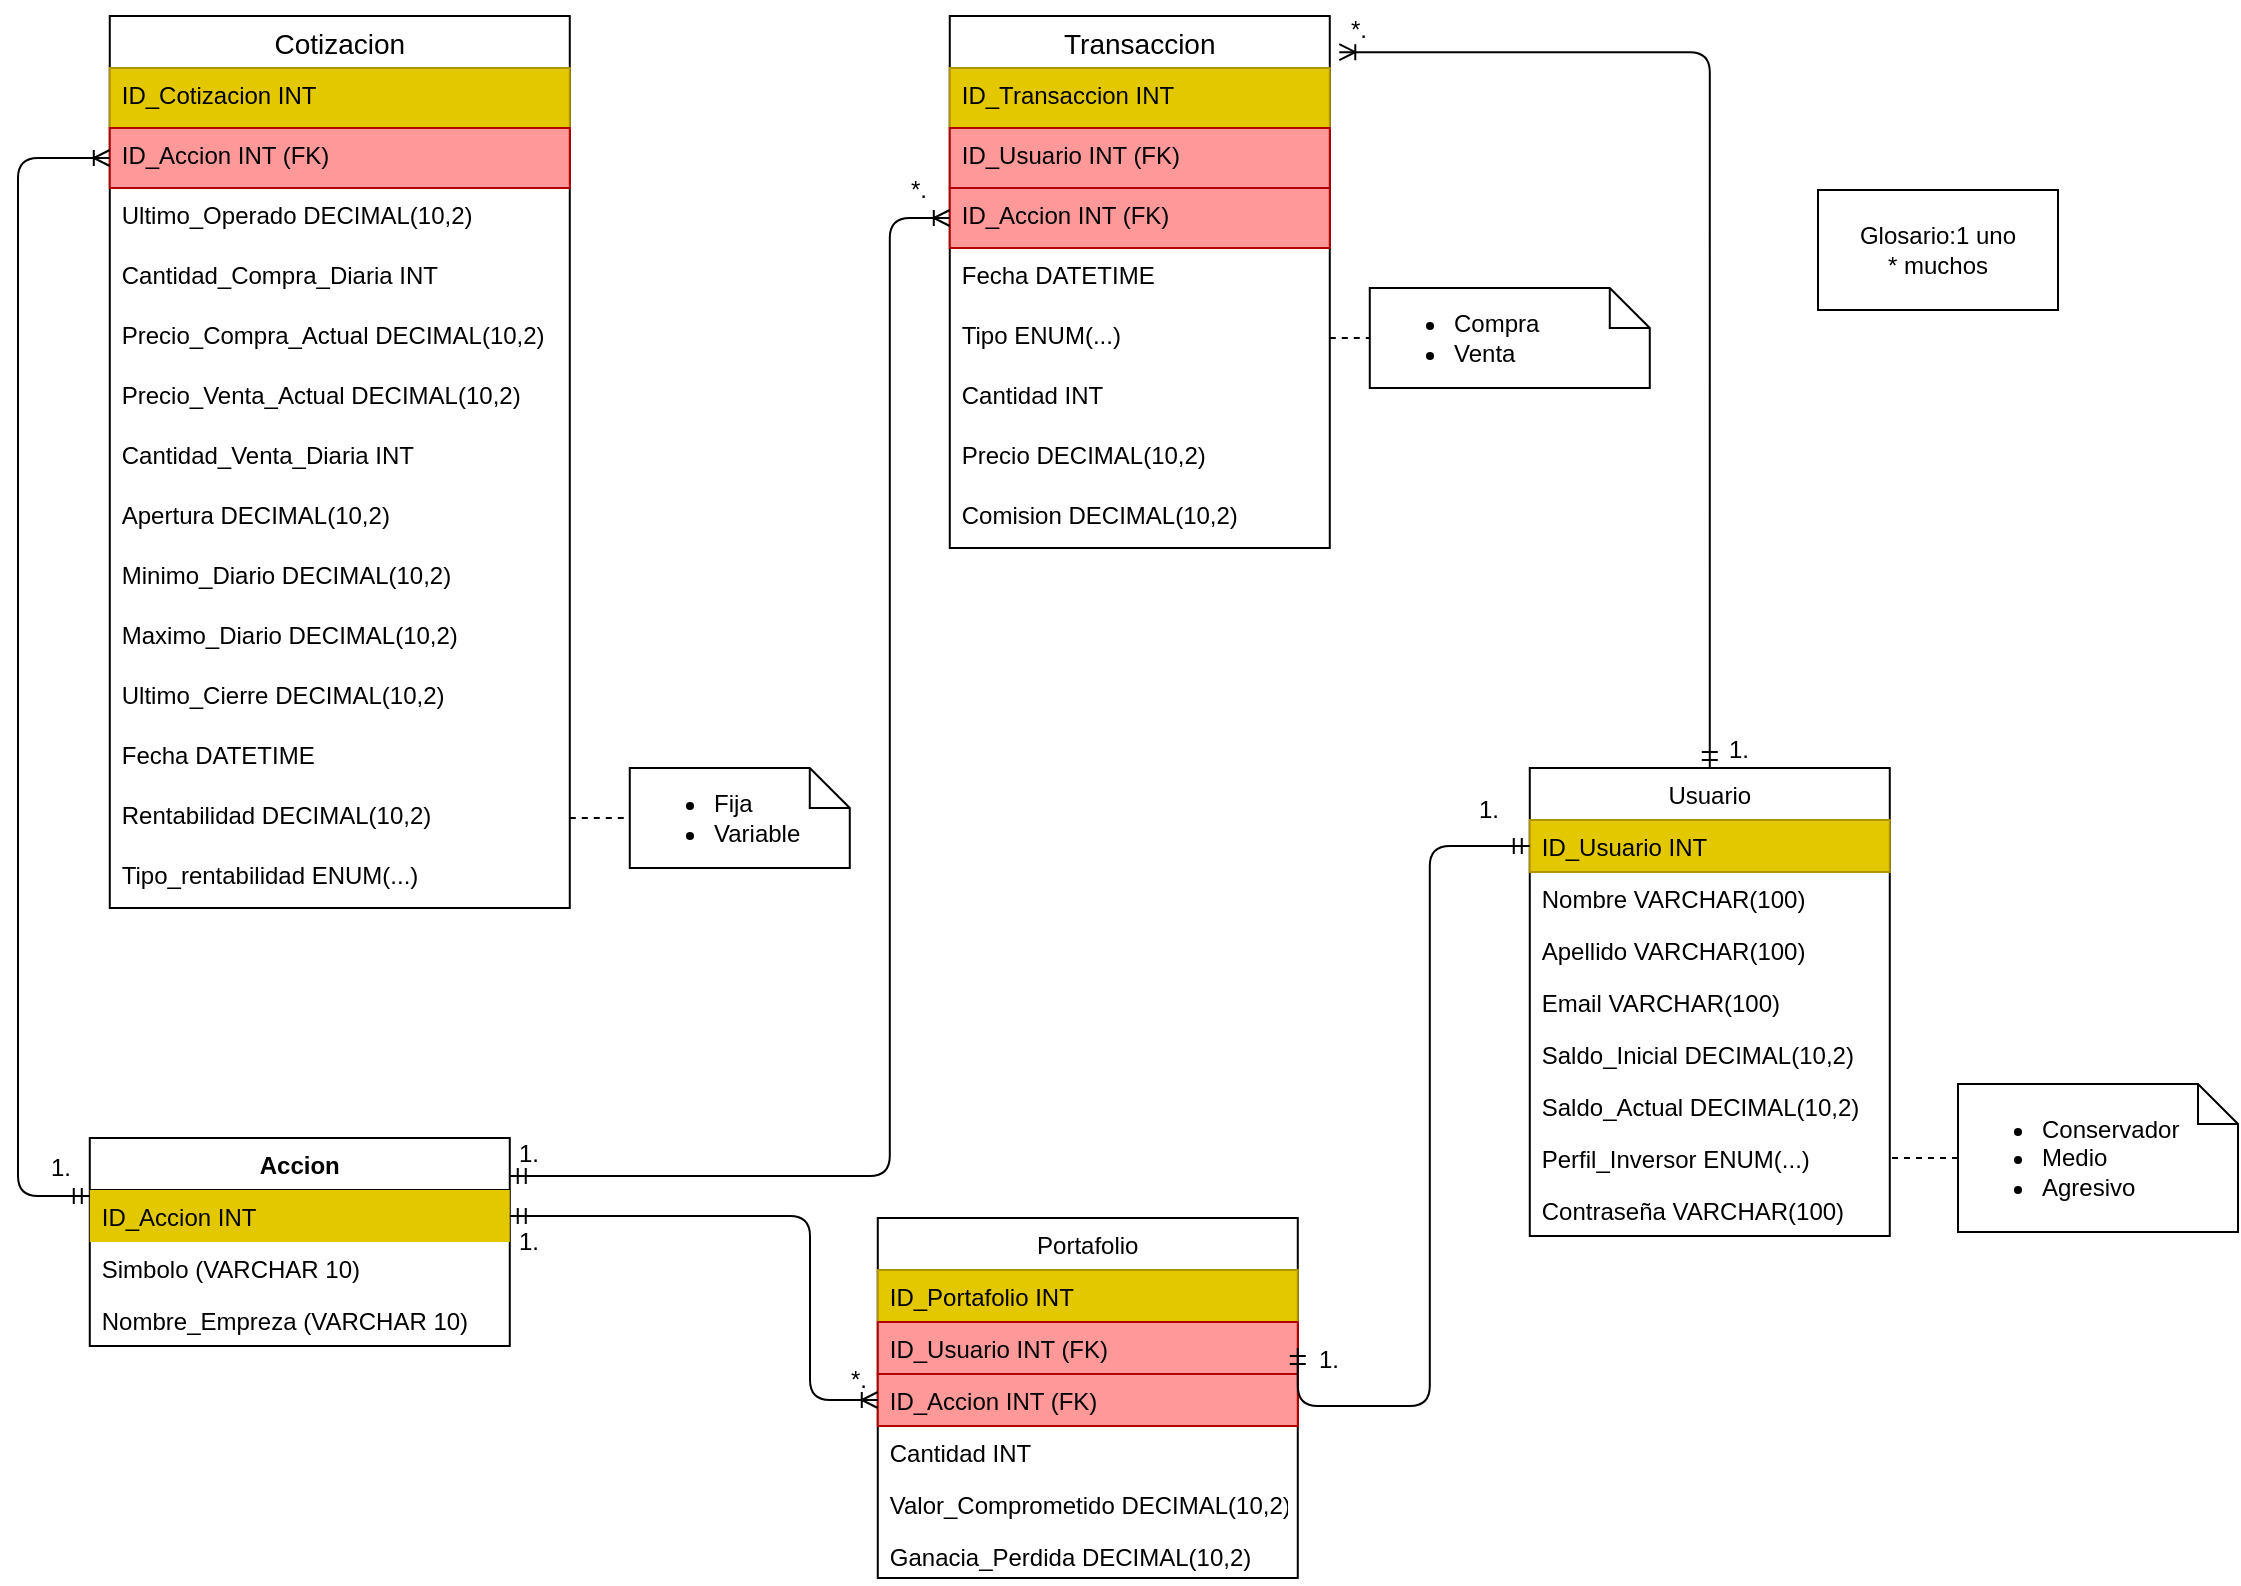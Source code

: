 <mxfile>
    <diagram id="0oqRgSghkAgT4cs2kEvX" name="Broker13">
        <mxGraphModel dx="1746" dy="349" grid="1" gridSize="10" guides="1" tooltips="1" connect="1" arrows="1" fold="1" page="1" pageScale="1" pageWidth="1169" pageHeight="827" math="0" shadow="0">
            <root>
                <mxCell id="0"/>
                <mxCell id="1" parent="0"/>
                <mxCell id="2" value="Portafolio" style="swimlane;fontStyle=0;childLayout=stackLayout;horizontal=1;startSize=26;fillColor=default;horizontalStack=0;resizeParent=1;resizeParentMax=0;resizeLast=0;collapsible=1;marginBottom=0;" parent="1" vertex="1">
                    <mxGeometry x="-710.11" y="624" width="210" height="180" as="geometry"/>
                </mxCell>
                <mxCell id="3" value="ID_Portafolio INT" style="text;strokeColor=#B09500;fillColor=#e3c800;align=left;verticalAlign=top;spacingLeft=4;spacingRight=4;overflow=hidden;rotatable=0;points=[[0,0.5],[1,0.5]];portConstraint=eastwest;fontColor=#000000;" parent="2" vertex="1">
                    <mxGeometry y="26" width="210" height="26" as="geometry"/>
                </mxCell>
                <mxCell id="4" value="ID_Usuario INT (FK)" style="text;strokeColor=#B20000;fillColor=#FF9999;align=left;verticalAlign=top;spacingLeft=4;spacingRight=4;overflow=hidden;rotatable=0;points=[[0,0.5],[1,0.5]];portConstraint=eastwest;fontColor=#000000;" parent="2" vertex="1">
                    <mxGeometry y="52" width="210" height="26" as="geometry"/>
                </mxCell>
                <mxCell id="92" value="ID_Accion INT (FK)" style="text;strokeColor=#B20000;fillColor=#FF9999;align=left;verticalAlign=top;spacingLeft=4;spacingRight=4;overflow=hidden;rotatable=0;points=[[0,0.5],[1,0.5]];portConstraint=eastwest;fontColor=#000000;" parent="2" vertex="1">
                    <mxGeometry y="78" width="210" height="26" as="geometry"/>
                </mxCell>
                <mxCell id="6" value="Cantidad INT" style="text;strokeColor=none;fillColor=none;align=left;verticalAlign=top;spacingLeft=4;spacingRight=4;overflow=hidden;rotatable=0;points=[[0,0.5],[1,0.5]];portConstraint=eastwest;" parent="2" vertex="1">
                    <mxGeometry y="104" width="210" height="26" as="geometry"/>
                </mxCell>
                <mxCell id="7" value="Valor_Comprometido DECIMAL(10,2)" style="text;strokeColor=none;fillColor=none;align=left;verticalAlign=top;spacingLeft=4;spacingRight=4;overflow=hidden;rotatable=0;points=[[0,0.5],[1,0.5]];portConstraint=eastwest;" parent="2" vertex="1">
                    <mxGeometry y="130" width="210" height="26" as="geometry"/>
                </mxCell>
                <mxCell id="8" value="Ganacia_Perdida DECIMAL(10,2)" style="text;strokeColor=none;fillColor=none;align=left;verticalAlign=top;spacingLeft=4;spacingRight=4;overflow=hidden;rotatable=0;points=[[0,0.5],[1,0.5]];portConstraint=eastwest;" parent="2" vertex="1">
                    <mxGeometry y="156" width="210" height="24" as="geometry"/>
                </mxCell>
                <mxCell id="9" value="Usuario" style="swimlane;fontStyle=0;childLayout=stackLayout;horizontal=1;startSize=26;fillColor=default;horizontalStack=0;resizeParent=1;resizeParentMax=0;resizeLast=0;collapsible=1;marginBottom=0;direction=east;" parent="1" vertex="1">
                    <mxGeometry x="-384.11" y="399" width="180" height="234" as="geometry"/>
                </mxCell>
                <mxCell id="10" value="ID_Usuario INT" style="text;strokeColor=#B09500;fillColor=#e3c800;align=left;verticalAlign=top;spacingLeft=4;spacingRight=4;overflow=hidden;rotatable=0;points=[[0,0.5],[1,0.5]];portConstraint=eastwest;fontColor=#000000;" parent="9" vertex="1">
                    <mxGeometry y="26" width="180" height="26" as="geometry"/>
                </mxCell>
                <mxCell id="11" value="Nombre VARCHAR(100)" style="text;strokeColor=none;fillColor=none;align=left;verticalAlign=top;spacingLeft=4;spacingRight=4;overflow=hidden;rotatable=0;points=[[0,0.5],[1,0.5]];portConstraint=eastwest;" parent="9" vertex="1">
                    <mxGeometry y="52" width="180" height="26" as="geometry"/>
                </mxCell>
                <mxCell id="63" value="Apellido VARCHAR(100)&#10;" style="text;strokeColor=none;fillColor=none;align=left;verticalAlign=top;spacingLeft=4;spacingRight=4;overflow=hidden;rotatable=0;points=[[0,0.5],[1,0.5]];portConstraint=eastwest;" parent="9" vertex="1">
                    <mxGeometry y="78" width="180" height="26" as="geometry"/>
                </mxCell>
                <mxCell id="12" value="Email VARCHAR(100)" style="text;strokeColor=none;fillColor=none;align=left;verticalAlign=top;spacingLeft=4;spacingRight=4;overflow=hidden;rotatable=0;points=[[0,0.5],[1,0.5]];portConstraint=eastwest;" parent="9" vertex="1">
                    <mxGeometry y="104" width="180" height="26" as="geometry"/>
                </mxCell>
                <mxCell id="13" value="Saldo_Inicial DECIMAL(10,2)" style="text;strokeColor=none;fillColor=none;align=left;verticalAlign=top;spacingLeft=4;spacingRight=4;overflow=hidden;rotatable=0;points=[[0,0.5],[1,0.5]];portConstraint=eastwest;" parent="9" vertex="1">
                    <mxGeometry y="130" width="180" height="26" as="geometry"/>
                </mxCell>
                <mxCell id="93" value="Saldo_Actual DECIMAL(10,2)" style="text;strokeColor=none;fillColor=none;align=left;verticalAlign=top;spacingLeft=4;spacingRight=4;overflow=hidden;rotatable=0;points=[[0,0.5],[1,0.5]];portConstraint=eastwest;" parent="9" vertex="1">
                    <mxGeometry y="156" width="180" height="26" as="geometry"/>
                </mxCell>
                <mxCell id="94" value="Perfil_Inversor ENUM(...)" style="text;strokeColor=none;fillColor=none;align=left;verticalAlign=top;spacingLeft=4;spacingRight=4;overflow=hidden;rotatable=0;points=[[0,0.5],[1,0.5]];portConstraint=eastwest;" parent="9" vertex="1">
                    <mxGeometry y="182" width="180" height="26" as="geometry"/>
                </mxCell>
                <mxCell id="124" value="Contraseña VARCHAR(100)" style="text;strokeColor=none;fillColor=none;align=left;verticalAlign=top;spacingLeft=4;spacingRight=4;overflow=hidden;rotatable=0;points=[[0,0.5],[1,0.5]];portConstraint=eastwest;" vertex="1" parent="9">
                    <mxGeometry y="208" width="180" height="26" as="geometry"/>
                </mxCell>
                <mxCell id="30" value="" style="edgeStyle=orthogonalEdgeStyle;fontSize=12;html=1;endArrow=ERmandOne;startArrow=ERmandOne;exitX=0;exitY=0.5;exitDx=0;exitDy=0;entryX=1;entryY=0.5;entryDx=0;entryDy=0;endFill=0;" parent="1" source="10" target="4" edge="1">
                    <mxGeometry width="100" height="100" relative="1" as="geometry">
                        <mxPoint x="-675.11" y="203" as="sourcePoint"/>
                        <mxPoint x="-525.11" y="33" as="targetPoint"/>
                        <Array as="points">
                            <mxPoint x="-434.11" y="438"/>
                            <mxPoint x="-434.11" y="718"/>
                        </Array>
                    </mxGeometry>
                </mxCell>
                <mxCell id="31" value="Cotizacion" style="swimlane;fontStyle=0;childLayout=stackLayout;horizontal=1;startSize=26;horizontalStack=0;resizeParent=1;resizeParentMax=0;resizeLast=0;collapsible=1;marginBottom=0;align=center;fontSize=14;" parent="1" vertex="1">
                    <mxGeometry x="-1094.11" y="23" width="230" height="446" as="geometry"/>
                </mxCell>
                <mxCell id="32" value="ID_Cotizacion INT" style="text;strokeColor=#B09500;fillColor=#e3c800;spacingLeft=4;spacingRight=4;overflow=hidden;rotatable=0;points=[[0,0.5],[1,0.5]];portConstraint=eastwest;fontSize=12;fontColor=#000000;" parent="31" vertex="1">
                    <mxGeometry y="26" width="230" height="30" as="geometry"/>
                </mxCell>
                <mxCell id="33" value="ID_Accion INT (FK)" style="text;strokeColor=#B20000;fillColor=#FF9999;spacingLeft=4;spacingRight=4;overflow=hidden;rotatable=0;points=[[0,0.5],[1,0.5]];portConstraint=eastwest;fontSize=12;fontColor=#000000;" parent="31" vertex="1">
                    <mxGeometry y="56" width="230" height="30" as="geometry"/>
                </mxCell>
                <mxCell id="34" value="Ultimo_Operado DECIMAL(10,2)" style="text;strokeColor=none;fillColor=none;spacingLeft=4;spacingRight=4;overflow=hidden;rotatable=0;points=[[0,0.5],[1,0.5]];portConstraint=eastwest;fontSize=12;" parent="31" vertex="1">
                    <mxGeometry y="86" width="230" height="30" as="geometry"/>
                </mxCell>
                <mxCell id="35" value="Cantidad_Compra_Diaria INT" style="text;strokeColor=none;fillColor=none;spacingLeft=4;spacingRight=4;overflow=hidden;rotatable=0;points=[[0,0.5],[1,0.5]];portConstraint=eastwest;fontSize=12;" parent="31" vertex="1">
                    <mxGeometry y="116" width="230" height="30" as="geometry"/>
                </mxCell>
                <mxCell id="38" value="Precio_Compra_Actual DECIMAL(10,2)" style="text;strokeColor=none;fillColor=none;spacingLeft=4;spacingRight=4;overflow=hidden;rotatable=0;points=[[0,0.5],[1,0.5]];portConstraint=eastwest;fontSize=12;" parent="31" vertex="1">
                    <mxGeometry y="146" width="230" height="30" as="geometry"/>
                </mxCell>
                <mxCell id="37" value="Precio_Venta_Actual DECIMAL(10,2)" style="text;strokeColor=none;fillColor=none;spacingLeft=4;spacingRight=4;overflow=hidden;rotatable=0;points=[[0,0.5],[1,0.5]];portConstraint=eastwest;fontSize=12;" parent="31" vertex="1">
                    <mxGeometry y="176" width="230" height="30" as="geometry"/>
                </mxCell>
                <mxCell id="36" value="Cantidad_Venta_Diaria INT" style="text;strokeColor=none;fillColor=none;spacingLeft=4;spacingRight=4;overflow=hidden;rotatable=0;points=[[0,0.5],[1,0.5]];portConstraint=eastwest;fontSize=12;" parent="31" vertex="1">
                    <mxGeometry y="206" width="230" height="30" as="geometry"/>
                </mxCell>
                <mxCell id="41" value="Apertura DECIMAL(10,2) " style="text;strokeColor=none;fillColor=none;spacingLeft=4;spacingRight=4;overflow=hidden;rotatable=0;points=[[0,0.5],[1,0.5]];portConstraint=eastwest;fontSize=12;" parent="31" vertex="1">
                    <mxGeometry y="236" width="230" height="30" as="geometry"/>
                </mxCell>
                <mxCell id="40" value="Minimo_Diario DECIMAL(10,2)" style="text;strokeColor=none;fillColor=none;spacingLeft=4;spacingRight=4;overflow=hidden;rotatable=0;points=[[0,0.5],[1,0.5]];portConstraint=eastwest;fontSize=12;" parent="31" vertex="1">
                    <mxGeometry y="266" width="230" height="30" as="geometry"/>
                </mxCell>
                <mxCell id="42" value="Maximo_Diario DECIMAL(10,2)" style="text;strokeColor=none;fillColor=none;spacingLeft=4;spacingRight=4;overflow=hidden;rotatable=0;points=[[0,0.5],[1,0.5]];portConstraint=eastwest;fontSize=12;" parent="31" vertex="1">
                    <mxGeometry y="296" width="230" height="30" as="geometry"/>
                </mxCell>
                <mxCell id="39" value="Ultimo_Cierre DECIMAL(10,2)" style="text;strokeColor=none;fillColor=none;spacingLeft=4;spacingRight=4;overflow=hidden;rotatable=0;points=[[0,0.5],[1,0.5]];portConstraint=eastwest;fontSize=12;" parent="31" vertex="1">
                    <mxGeometry y="326" width="230" height="30" as="geometry"/>
                </mxCell>
                <mxCell id="ST5qJPThKV6TzF7BiZBI-119" value="Fecha DATETIME" style="text;strokeColor=none;fillColor=none;spacingLeft=4;spacingRight=4;overflow=hidden;rotatable=0;points=[[0,0.5],[1,0.5]];portConstraint=eastwest;fontSize=12;" parent="31" vertex="1">
                    <mxGeometry y="356" width="230" height="30" as="geometry"/>
                </mxCell>
                <mxCell id="ST5qJPThKV6TzF7BiZBI-120" value="Rentabilidad DECIMAL(10,2)" style="text;strokeColor=none;fillColor=none;spacingLeft=4;spacingRight=4;overflow=hidden;rotatable=0;points=[[0,0.5],[1,0.5]];portConstraint=eastwest;fontSize=12;" parent="31" vertex="1">
                    <mxGeometry y="386" width="230" height="30" as="geometry"/>
                </mxCell>
                <mxCell id="ST5qJPThKV6TzF7BiZBI-113" value="Tipo_rentabilidad ENUM(...)" style="text;strokeColor=none;fillColor=none;spacingLeft=4;spacingRight=4;overflow=hidden;rotatable=0;points=[[0,0.5],[1,0.5]];portConstraint=eastwest;fontSize=12;" parent="31" vertex="1">
                    <mxGeometry y="416" width="230" height="30" as="geometry"/>
                </mxCell>
                <mxCell id="48" value="Transaccion" style="swimlane;fontStyle=0;childLayout=stackLayout;horizontal=1;startSize=26;horizontalStack=0;resizeParent=1;resizeParentMax=0;resizeLast=0;collapsible=1;marginBottom=0;align=center;fontSize=14;fillColor=default;" parent="1" vertex="1">
                    <mxGeometry x="-674.11" y="23" width="190" height="266" as="geometry"/>
                </mxCell>
                <mxCell id="49" value="ID_Transaccion INT" style="text;strokeColor=#B09500;fillColor=#e3c800;spacingLeft=4;spacingRight=4;overflow=hidden;rotatable=0;points=[[0,0.5],[1,0.5]];portConstraint=eastwest;fontSize=12;fontColor=#000000;" parent="48" vertex="1">
                    <mxGeometry y="26" width="190" height="30" as="geometry"/>
                </mxCell>
                <mxCell id="50" value="ID_Usuario INT (FK)" style="text;strokeColor=#B20000;fillColor=#FF9999;spacingLeft=4;spacingRight=4;overflow=hidden;rotatable=0;points=[[0,0.5],[1,0.5]];portConstraint=eastwest;fontSize=12;fontColor=#000000;" parent="48" vertex="1">
                    <mxGeometry y="56" width="190" height="30" as="geometry"/>
                </mxCell>
                <mxCell id="51" value="ID_Accion INT (FK)" style="text;strokeColor=#B20000;fillColor=#FF9999;spacingLeft=4;spacingRight=4;overflow=hidden;rotatable=0;points=[[0,0.5],[1,0.5]];portConstraint=eastwest;fontSize=12;fontColor=#000000;" parent="48" vertex="1">
                    <mxGeometry y="86" width="190" height="30" as="geometry"/>
                </mxCell>
                <mxCell id="54" value="Fecha DATETIME" style="text;strokeColor=none;fillColor=none;spacingLeft=4;spacingRight=4;overflow=hidden;rotatable=0;points=[[0,0.5],[1,0.5]];portConstraint=eastwest;fontSize=12;" parent="48" vertex="1">
                    <mxGeometry y="116" width="190" height="30" as="geometry"/>
                </mxCell>
                <mxCell id="55" value="Tipo ENUM(...)" style="text;strokeColor=none;fillColor=none;spacingLeft=4;spacingRight=4;overflow=hidden;rotatable=0;points=[[0,0.5],[1,0.5]];portConstraint=eastwest;fontSize=12;" parent="48" vertex="1">
                    <mxGeometry y="146" width="190" height="30" as="geometry"/>
                </mxCell>
                <mxCell id="52" value="Cantidad INT" style="text;strokeColor=none;fillColor=none;spacingLeft=4;spacingRight=4;overflow=hidden;rotatable=0;points=[[0,0.5],[1,0.5]];portConstraint=eastwest;fontSize=12;" parent="48" vertex="1">
                    <mxGeometry y="176" width="190" height="30" as="geometry"/>
                </mxCell>
                <mxCell id="95" value="Precio DECIMAL(10,2)" style="text;strokeColor=none;fillColor=none;spacingLeft=4;spacingRight=4;overflow=hidden;rotatable=0;points=[[0,0.5],[1,0.5]];portConstraint=eastwest;fontSize=12;" parent="48" vertex="1">
                    <mxGeometry y="206" width="190" height="30" as="geometry"/>
                </mxCell>
                <mxCell id="96" value="Comision DECIMAL(10,2)" style="text;strokeColor=none;fillColor=none;spacingLeft=4;spacingRight=4;overflow=hidden;rotatable=0;points=[[0,0.5],[1,0.5]];portConstraint=eastwest;fontSize=12;" parent="48" vertex="1">
                    <mxGeometry y="236" width="190" height="30" as="geometry"/>
                </mxCell>
                <mxCell id="56" value="" style="fontSize=12;html=1;endArrow=ERoneToMany;startArrow=ERmandOne;edgeStyle=orthogonalEdgeStyle;exitX=0.5;exitY=0;exitDx=0;exitDy=0;entryX=1.025;entryY=0.068;entryDx=0;entryDy=0;entryPerimeter=0;" parent="1" source="9" target="48" edge="1">
                    <mxGeometry width="100" height="100" relative="1" as="geometry">
                        <mxPoint x="-565.11" y="348" as="sourcePoint"/>
                        <mxPoint x="-455.11" y="463" as="targetPoint"/>
                        <Array as="points">
                            <mxPoint x="-294.11" y="41"/>
                        </Array>
                    </mxGeometry>
                </mxCell>
                <mxCell id="75" value="Accion" style="swimlane;fontStyle=1;align=center;verticalAlign=top;childLayout=stackLayout;horizontal=1;startSize=26;horizontalStack=0;resizeParent=1;resizeParentMax=0;resizeLast=0;collapsible=1;marginBottom=0;" parent="1" vertex="1">
                    <mxGeometry x="-1104.11" y="584" width="210" height="104" as="geometry"/>
                </mxCell>
                <mxCell id="76" value="ID_Accion INT" style="text;strokeColor=none;fillColor=#e3c800;align=left;verticalAlign=top;spacingLeft=4;spacingRight=4;overflow=hidden;rotatable=0;points=[[0,0.5],[1,0.5]];portConstraint=eastwest;fontColor=#050505;" parent="75" vertex="1">
                    <mxGeometry y="26" width="210" height="26" as="geometry"/>
                </mxCell>
                <mxCell id="81" value="Simbolo (VARCHAR 10)" style="text;strokeColor=none;fillColor=none;align=left;verticalAlign=top;spacingLeft=4;spacingRight=4;overflow=hidden;rotatable=0;points=[[0,0.5],[1,0.5]];portConstraint=eastwest;" parent="75" vertex="1">
                    <mxGeometry y="52" width="210" height="26" as="geometry"/>
                </mxCell>
                <mxCell id="109" value="Nombre_Empreza (VARCHAR 10)" style="text;strokeColor=none;fillColor=none;align=left;verticalAlign=top;spacingLeft=4;spacingRight=4;overflow=hidden;rotatable=0;points=[[0,0.5],[1,0.5]];portConstraint=eastwest;" parent="75" vertex="1">
                    <mxGeometry y="78" width="210" height="26" as="geometry"/>
                </mxCell>
                <mxCell id="102" value="" style="fontSize=12;html=1;endArrow=ERoneToMany;startArrow=ERmandOne;edgeStyle=orthogonalEdgeStyle;entryX=0;entryY=0.5;entryDx=0;entryDy=0;" parent="1" target="51" edge="1">
                    <mxGeometry width="100" height="100" relative="1" as="geometry">
                        <mxPoint x="-894.11" y="603" as="sourcePoint"/>
                        <mxPoint x="-364.11" y="593" as="targetPoint"/>
                        <Array as="points">
                            <mxPoint x="-704.11" y="603"/>
                            <mxPoint x="-704.11" y="124"/>
                        </Array>
                    </mxGeometry>
                </mxCell>
                <mxCell id="107" value="" style="fontSize=12;html=1;endArrow=ERoneToMany;startArrow=ERmandOne;edgeStyle=orthogonalEdgeStyle;entryX=0;entryY=0.5;entryDx=0;entryDy=0;" parent="1" target="92" edge="1">
                    <mxGeometry width="100" height="100" relative="1" as="geometry">
                        <mxPoint x="-894.11" y="623" as="sourcePoint"/>
                        <mxPoint x="-745.11" y="33" as="targetPoint"/>
                        <Array as="points">
                            <mxPoint x="-744" y="623"/>
                            <mxPoint x="-744" y="715"/>
                        </Array>
                    </mxGeometry>
                </mxCell>
                <mxCell id="108" value="" style="fontSize=12;html=1;endArrow=ERoneToMany;startArrow=ERmandOne;edgeStyle=orthogonalEdgeStyle;entryX=0;entryY=0.5;entryDx=0;entryDy=0;" parent="1" target="33" edge="1">
                    <mxGeometry width="100" height="100" relative="1" as="geometry">
                        <mxPoint x="-1104.11" y="613" as="sourcePoint"/>
                        <mxPoint x="-455.11" y="23" as="targetPoint"/>
                        <Array as="points">
                            <mxPoint x="-1140" y="613"/>
                            <mxPoint x="-1140" y="94"/>
                        </Array>
                    </mxGeometry>
                </mxCell>
                <mxCell id="R_Kpf6Vsv6gGEii1WJ3v-108" value="&lt;ul&gt;&lt;li&gt;&lt;span style=&quot;background-color: initial;&quot;&gt;Fija&lt;/span&gt;&lt;/li&gt;&lt;li&gt;&lt;span style=&quot;background-color: initial;&quot;&gt;Variable&lt;/span&gt;&lt;/li&gt;&lt;/ul&gt;" style="shape=note;size=20;whiteSpace=wrap;html=1;align=left;" parent="1" vertex="1">
                    <mxGeometry x="-834.11" y="399" width="110" height="50" as="geometry"/>
                </mxCell>
                <mxCell id="R_Kpf6Vsv6gGEii1WJ3v-109" style="edgeStyle=orthogonalEdgeStyle;rounded=0;orthogonalLoop=1;jettySize=auto;html=1;exitX=1;exitY=0.5;exitDx=0;exitDy=0;entryX=0;entryY=0.5;entryDx=0;entryDy=0;entryPerimeter=0;dashed=1;endArrow=none;endFill=0;" parent="1" source="ST5qJPThKV6TzF7BiZBI-120" target="R_Kpf6Vsv6gGEii1WJ3v-108" edge="1">
                    <mxGeometry relative="1" as="geometry"/>
                </mxCell>
                <mxCell id="R_Kpf6Vsv6gGEii1WJ3v-110" value="&lt;ul&gt;&lt;li&gt;Conservador&lt;/li&gt;&lt;li&gt;Medio&lt;/li&gt;&lt;li&gt;Agresivo&lt;/li&gt;&lt;/ul&gt;" style="shape=note;size=20;whiteSpace=wrap;html=1;align=left;" parent="1" vertex="1">
                    <mxGeometry x="-170" y="557" width="140" height="74" as="geometry"/>
                </mxCell>
                <mxCell id="R_Kpf6Vsv6gGEii1WJ3v-111" style="edgeStyle=orthogonalEdgeStyle;rounded=0;orthogonalLoop=1;jettySize=auto;html=1;entryX=1;entryY=0.5;entryDx=0;entryDy=0;dashed=1;endArrow=none;endFill=0;exitX=0;exitY=0.5;exitDx=0;exitDy=0;exitPerimeter=0;" parent="1" source="R_Kpf6Vsv6gGEii1WJ3v-110" target="94" edge="1">
                    <mxGeometry relative="1" as="geometry">
                        <mxPoint x="15.89" y="593" as="sourcePoint"/>
                        <mxPoint x="-164.11" y="424" as="targetPoint"/>
                        <Array as="points">
                            <mxPoint x="-170" y="594"/>
                            <mxPoint x="-170" y="594"/>
                        </Array>
                    </mxGeometry>
                </mxCell>
                <mxCell id="R_Kpf6Vsv6gGEii1WJ3v-112" value="&lt;ul&gt;&lt;li&gt;Compra&lt;/li&gt;&lt;li&gt;Venta&lt;/li&gt;&lt;/ul&gt;" style="shape=note;size=20;whiteSpace=wrap;html=1;align=left;" parent="1" vertex="1">
                    <mxGeometry x="-464.11" y="159" width="140" height="50" as="geometry"/>
                </mxCell>
                <mxCell id="R_Kpf6Vsv6gGEii1WJ3v-113" style="edgeStyle=orthogonalEdgeStyle;rounded=0;orthogonalLoop=1;jettySize=auto;html=1;exitX=1;exitY=0.5;exitDx=0;exitDy=0;entryX=0;entryY=0.5;entryDx=0;entryDy=0;entryPerimeter=0;dashed=1;endArrow=none;endFill=0;" parent="1" source="55" target="R_Kpf6Vsv6gGEii1WJ3v-112" edge="1">
                    <mxGeometry relative="1" as="geometry"/>
                </mxCell>
                <mxCell id="110" value="1." style="text;html=1;align=center;verticalAlign=middle;resizable=0;points=[];autosize=1;strokeColor=none;fillColor=none;" parent="1" vertex="1">
                    <mxGeometry x="-295" y="375" width="30" height="30" as="geometry"/>
                </mxCell>
                <mxCell id="111" value="*." style="text;html=1;align=center;verticalAlign=middle;resizable=0;points=[];autosize=1;strokeColor=none;fillColor=none;" parent="1" vertex="1">
                    <mxGeometry x="-485" y="15" width="30" height="30" as="geometry"/>
                </mxCell>
                <mxCell id="112" value="Glosario:1 uno&lt;br&gt;* muchos" style="whiteSpace=wrap;html=1;" parent="1" vertex="1">
                    <mxGeometry x="-240" y="110" width="120" height="60" as="geometry"/>
                </mxCell>
                <mxCell id="113" value="1." style="text;html=1;align=center;verticalAlign=middle;resizable=0;points=[];autosize=1;strokeColor=none;fillColor=none;" parent="1" vertex="1">
                    <mxGeometry x="-900" y="577" width="30" height="30" as="geometry"/>
                </mxCell>
                <mxCell id="114" value="*." style="text;html=1;align=center;verticalAlign=middle;resizable=0;points=[];autosize=1;strokeColor=none;fillColor=none;" parent="1" vertex="1">
                    <mxGeometry x="-705" y="95" width="30" height="30" as="geometry"/>
                </mxCell>
                <mxCell id="116" value="1." style="text;html=1;align=center;verticalAlign=middle;resizable=0;points=[];autosize=1;strokeColor=none;fillColor=none;" parent="1" vertex="1">
                    <mxGeometry x="-900" y="621" width="30" height="30" as="geometry"/>
                </mxCell>
                <mxCell id="118" value="1." style="text;html=1;align=center;verticalAlign=middle;resizable=0;points=[];autosize=1;strokeColor=none;fillColor=none;" parent="1" vertex="1">
                    <mxGeometry x="-1134.11" y="584" width="30" height="30" as="geometry"/>
                </mxCell>
                <mxCell id="119" value="1." style="text;html=1;align=center;verticalAlign=middle;resizable=0;points=[];autosize=1;strokeColor=none;fillColor=none;" parent="1" vertex="1">
                    <mxGeometry x="-420" y="405" width="30" height="30" as="geometry"/>
                </mxCell>
                <mxCell id="120" value="*." style="text;html=1;align=center;verticalAlign=middle;resizable=0;points=[];autosize=1;strokeColor=none;fillColor=none;" parent="1" vertex="1">
                    <mxGeometry x="-735" y="690" width="30" height="30" as="geometry"/>
                </mxCell>
                <mxCell id="121" value="1." style="text;html=1;align=center;verticalAlign=middle;resizable=0;points=[];autosize=1;strokeColor=none;fillColor=none;" parent="1" vertex="1">
                    <mxGeometry x="-500.11" y="680" width="30" height="30" as="geometry"/>
                </mxCell>
            </root>
        </mxGraphModel>
    </diagram>
</mxfile>